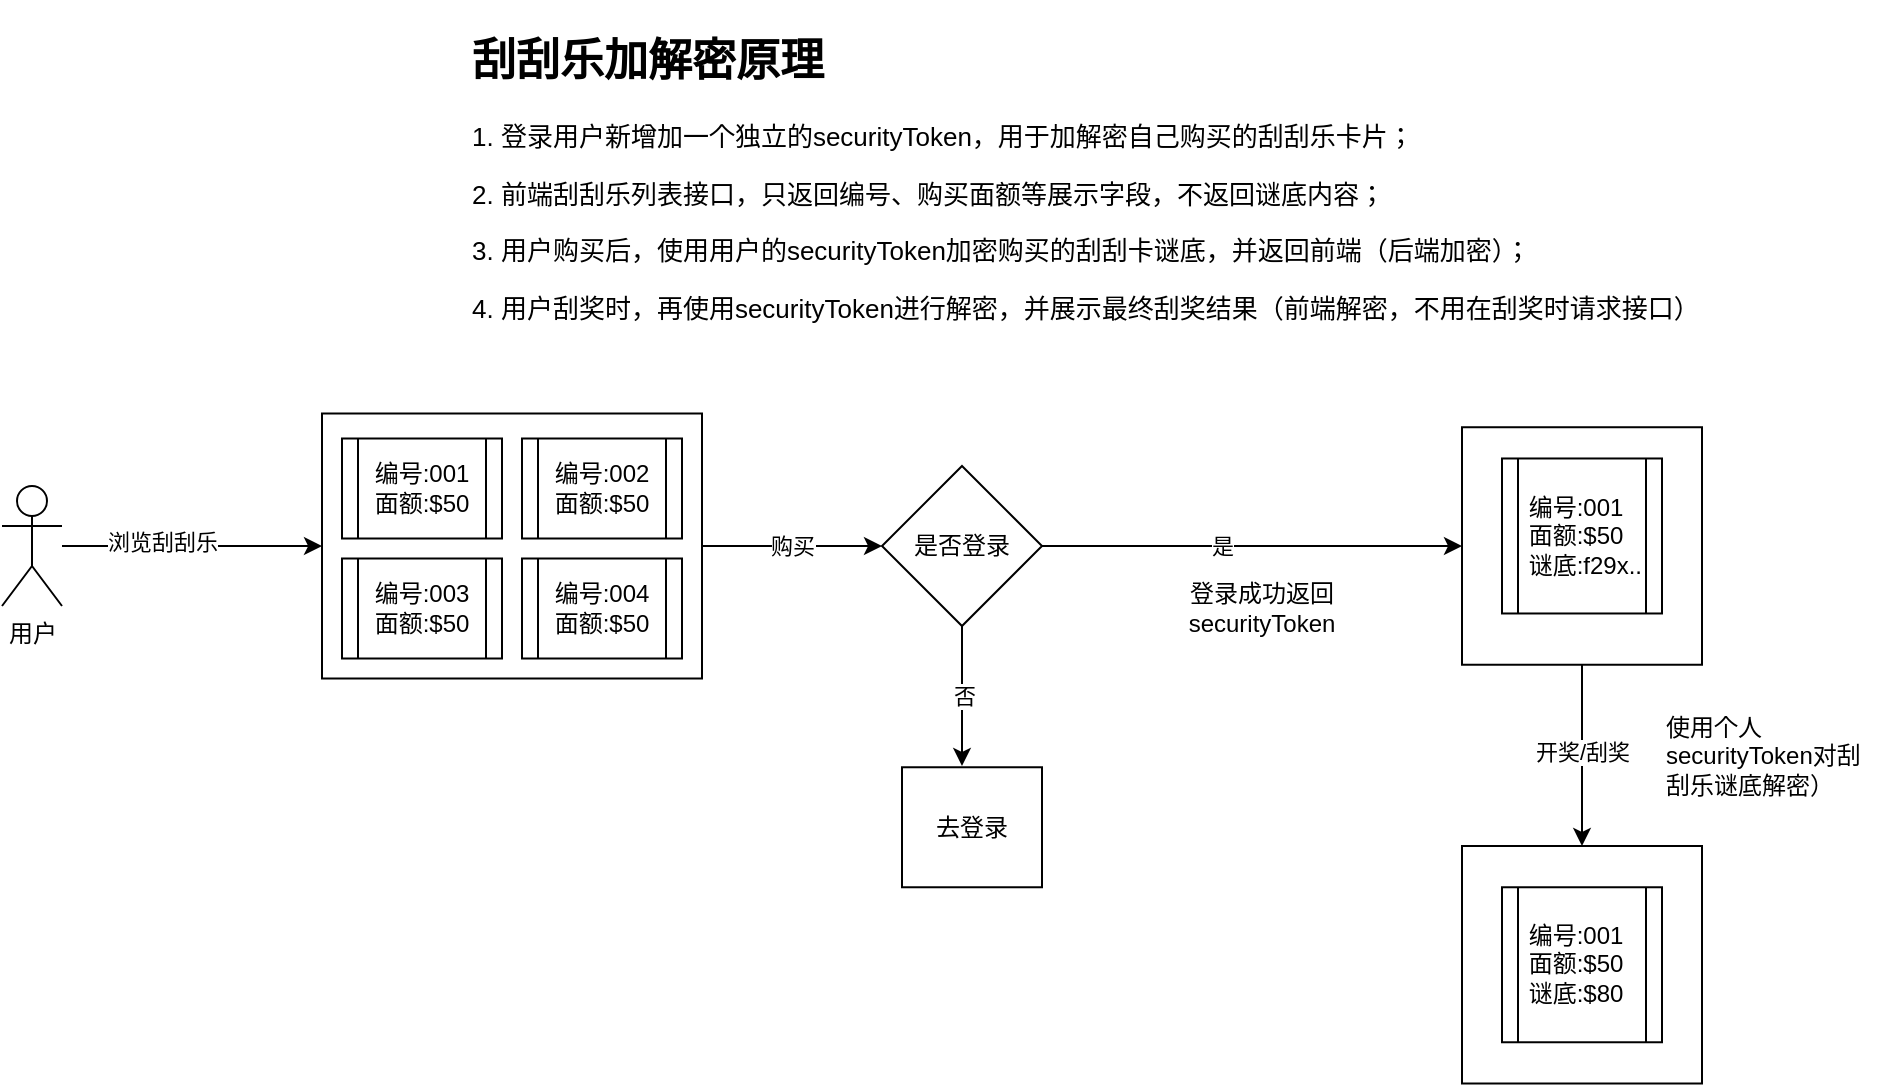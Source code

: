 <mxfile version="20.8.14" type="github">
  <diagram name="第 1 页" id="jbVKTQSptvNi_GKnWXF9">
    <mxGraphModel dx="1886" dy="820" grid="0" gridSize="10" guides="1" tooltips="1" connect="1" arrows="1" fold="1" page="1" pageScale="1" pageWidth="1200" pageHeight="1600" math="0" shadow="0">
      <root>
        <mxCell id="0" />
        <mxCell id="1" parent="0" />
        <mxCell id="t4aKNgLSTl6HfS3u7j_9-1" value="用户" style="shape=umlActor;verticalLabelPosition=bottom;verticalAlign=top;html=1;outlineConnect=0;" vertex="1" parent="1">
          <mxGeometry x="70" y="270" width="30" height="60" as="geometry" />
        </mxCell>
        <mxCell id="t4aKNgLSTl6HfS3u7j_9-8" value="" style="edgeStyle=orthogonalEdgeStyle;rounded=0;orthogonalLoop=1;jettySize=auto;html=1;" edge="1" parent="1" source="t4aKNgLSTl6HfS3u7j_9-1" target="t4aKNgLSTl6HfS3u7j_9-7">
          <mxGeometry relative="1" as="geometry">
            <mxPoint x="350" y="300" as="sourcePoint" />
          </mxGeometry>
        </mxCell>
        <mxCell id="t4aKNgLSTl6HfS3u7j_9-9" value="浏览刮刮乐" style="edgeLabel;html=1;align=center;verticalAlign=middle;resizable=0;points=[];" vertex="1" connectable="0" parent="t4aKNgLSTl6HfS3u7j_9-8">
          <mxGeometry x="-0.235" y="2" relative="1" as="geometry">
            <mxPoint as="offset" />
          </mxGeometry>
        </mxCell>
        <mxCell id="t4aKNgLSTl6HfS3u7j_9-44" value="购买" style="edgeStyle=orthogonalEdgeStyle;rounded=0;orthogonalLoop=1;jettySize=auto;html=1;entryX=0;entryY=0.5;entryDx=0;entryDy=0;" edge="1" parent="1" source="t4aKNgLSTl6HfS3u7j_9-7" target="t4aKNgLSTl6HfS3u7j_9-45">
          <mxGeometry relative="1" as="geometry">
            <mxPoint x="500" y="300" as="targetPoint" />
          </mxGeometry>
        </mxCell>
        <mxCell id="t4aKNgLSTl6HfS3u7j_9-7" value="" style="whiteSpace=wrap;html=1;" vertex="1" parent="1">
          <mxGeometry x="230" y="233.75" width="190" height="132.5" as="geometry" />
        </mxCell>
        <mxCell id="t4aKNgLSTl6HfS3u7j_9-10" value="编号:001&lt;br&gt;面额:$50" style="shape=process;whiteSpace=wrap;html=1;backgroundOutline=1;" vertex="1" parent="1">
          <mxGeometry x="240" y="246.25" width="80" height="50" as="geometry" />
        </mxCell>
        <mxCell id="t4aKNgLSTl6HfS3u7j_9-25" value="编号:002&lt;br&gt;面额:$50" style="shape=process;whiteSpace=wrap;html=1;backgroundOutline=1;" vertex="1" parent="1">
          <mxGeometry x="330" y="246.25" width="80" height="50" as="geometry" />
        </mxCell>
        <mxCell id="t4aKNgLSTl6HfS3u7j_9-26" value="编号:003&lt;br&gt;面额:$50" style="shape=process;whiteSpace=wrap;html=1;backgroundOutline=1;" vertex="1" parent="1">
          <mxGeometry x="240" y="306.25" width="80" height="50" as="geometry" />
        </mxCell>
        <mxCell id="t4aKNgLSTl6HfS3u7j_9-27" value="编号:004&lt;br&gt;面额:$50" style="shape=process;whiteSpace=wrap;html=1;backgroundOutline=1;" vertex="1" parent="1">
          <mxGeometry x="330" y="306.25" width="80" height="50" as="geometry" />
        </mxCell>
        <mxCell id="t4aKNgLSTl6HfS3u7j_9-35" style="edgeStyle=orthogonalEdgeStyle;rounded=0;orthogonalLoop=1;jettySize=auto;html=1;entryX=0.5;entryY=0;entryDx=0;entryDy=0;" edge="1" parent="1" source="t4aKNgLSTl6HfS3u7j_9-29" target="t4aKNgLSTl6HfS3u7j_9-38">
          <mxGeometry relative="1" as="geometry">
            <mxPoint x="860" y="470" as="targetPoint" />
          </mxGeometry>
        </mxCell>
        <mxCell id="t4aKNgLSTl6HfS3u7j_9-36" value="开奖/刮奖" style="edgeLabel;html=1;align=center;verticalAlign=middle;resizable=0;points=[];" vertex="1" connectable="0" parent="t4aKNgLSTl6HfS3u7j_9-35">
          <mxGeometry x="-0.189" y="1" relative="1" as="geometry">
            <mxPoint x="-1" y="6" as="offset" />
          </mxGeometry>
        </mxCell>
        <mxCell id="t4aKNgLSTl6HfS3u7j_9-29" value="" style="whiteSpace=wrap;html=1;" vertex="1" parent="1">
          <mxGeometry x="800" y="240.62" width="120" height="118.75" as="geometry" />
        </mxCell>
        <mxCell id="t4aKNgLSTl6HfS3u7j_9-34" value="&amp;nbsp;编号:001&lt;br&gt;&amp;nbsp;面额:$50&lt;br&gt;&amp;nbsp;谜底:f29x.." style="shape=process;whiteSpace=wrap;html=1;backgroundOutline=1;align=left;" vertex="1" parent="1">
          <mxGeometry x="820" y="256.24" width="80" height="77.5" as="geometry" />
        </mxCell>
        <mxCell id="t4aKNgLSTl6HfS3u7j_9-38" value="" style="whiteSpace=wrap;html=1;" vertex="1" parent="1">
          <mxGeometry x="800" y="450" width="120" height="118.75" as="geometry" />
        </mxCell>
        <mxCell id="t4aKNgLSTl6HfS3u7j_9-39" value="&amp;nbsp;编号:001&lt;br&gt;&amp;nbsp;面额:$50&lt;br&gt;&amp;nbsp;谜底:$80" style="shape=process;whiteSpace=wrap;html=1;backgroundOutline=1;align=left;" vertex="1" parent="1">
          <mxGeometry x="820" y="470.63" width="80" height="77.5" as="geometry" />
        </mxCell>
        <mxCell id="t4aKNgLSTl6HfS3u7j_9-41" value="去登录" style="whiteSpace=wrap;html=1;verticalAlign=middle;align=center;" vertex="1" parent="1">
          <mxGeometry x="520" y="410.63" width="70" height="60" as="geometry" />
        </mxCell>
        <mxCell id="t4aKNgLSTl6HfS3u7j_9-47" value="是" style="edgeStyle=orthogonalEdgeStyle;rounded=0;orthogonalLoop=1;jettySize=auto;html=1;entryX=0;entryY=0.5;entryDx=0;entryDy=0;" edge="1" parent="1" source="t4aKNgLSTl6HfS3u7j_9-45" target="t4aKNgLSTl6HfS3u7j_9-29">
          <mxGeometry x="-0.143" relative="1" as="geometry">
            <mxPoint as="offset" />
          </mxGeometry>
        </mxCell>
        <mxCell id="t4aKNgLSTl6HfS3u7j_9-48" value="否" style="edgeStyle=orthogonalEdgeStyle;rounded=0;orthogonalLoop=1;jettySize=auto;html=1;" edge="1" parent="1" source="t4aKNgLSTl6HfS3u7j_9-45">
          <mxGeometry relative="1" as="geometry">
            <mxPoint x="550" y="410" as="targetPoint" />
          </mxGeometry>
        </mxCell>
        <mxCell id="t4aKNgLSTl6HfS3u7j_9-45" value="是否登录" style="rhombus;whiteSpace=wrap;html=1;" vertex="1" parent="1">
          <mxGeometry x="510" y="260" width="80" height="80" as="geometry" />
        </mxCell>
        <mxCell id="t4aKNgLSTl6HfS3u7j_9-49" value="登录成功返回securityToken" style="text;html=1;strokeColor=none;fillColor=none;align=center;verticalAlign=middle;whiteSpace=wrap;rounded=0;" vertex="1" parent="1">
          <mxGeometry x="670" y="316.25" width="60" height="30" as="geometry" />
        </mxCell>
        <mxCell id="t4aKNgLSTl6HfS3u7j_9-50" value="使用个人securityToken对刮刮乐谜底解密）" style="text;html=1;strokeColor=none;fillColor=none;align=left;verticalAlign=middle;whiteSpace=wrap;rounded=0;" vertex="1" parent="1">
          <mxGeometry x="900" y="390" width="110" height="30" as="geometry" />
        </mxCell>
        <mxCell id="t4aKNgLSTl6HfS3u7j_9-51" value="&lt;h1&gt;&lt;font style=&quot;font-size: 22px;&quot;&gt;刮刮乐加解密原理&lt;/font&gt;&lt;/h1&gt;&lt;p style=&quot;font-size: 13px;&quot;&gt;&lt;font style=&quot;font-size: 13px;&quot;&gt;1. 登录用户新增加一个独立的securityToken，用于加解密自己购买的刮刮乐卡片；&lt;/font&gt;&lt;/p&gt;&lt;p style=&quot;font-size: 13px;&quot;&gt;&lt;font style=&quot;font-size: 13px;&quot;&gt;2. 前端刮刮乐列表接口，只返回编号、购买面额等展示字段，不返回谜底内容；&lt;/font&gt;&lt;/p&gt;&lt;p style=&quot;font-size: 13px;&quot;&gt;&lt;font style=&quot;font-size: 13px;&quot;&gt;3. 用户购买后，使用用户的securityToken加密购买的刮刮卡谜底，并返回前端（后端加密）；&lt;/font&gt;&lt;/p&gt;&lt;p style=&quot;font-size: 13px;&quot;&gt;&lt;font style=&quot;font-size: 13px;&quot;&gt;4. 用户刮奖时，再使用securityToken进行解密，并展示最终刮奖结果（前端解密，不用在刮奖时请求接口）&lt;/font&gt;&lt;/p&gt;" style="text;html=1;strokeColor=none;fillColor=none;spacing=5;spacingTop=-20;whiteSpace=wrap;overflow=hidden;rounded=0;" vertex="1" parent="1">
          <mxGeometry x="300" y="37" width="636" height="162" as="geometry" />
        </mxCell>
      </root>
    </mxGraphModel>
  </diagram>
</mxfile>
